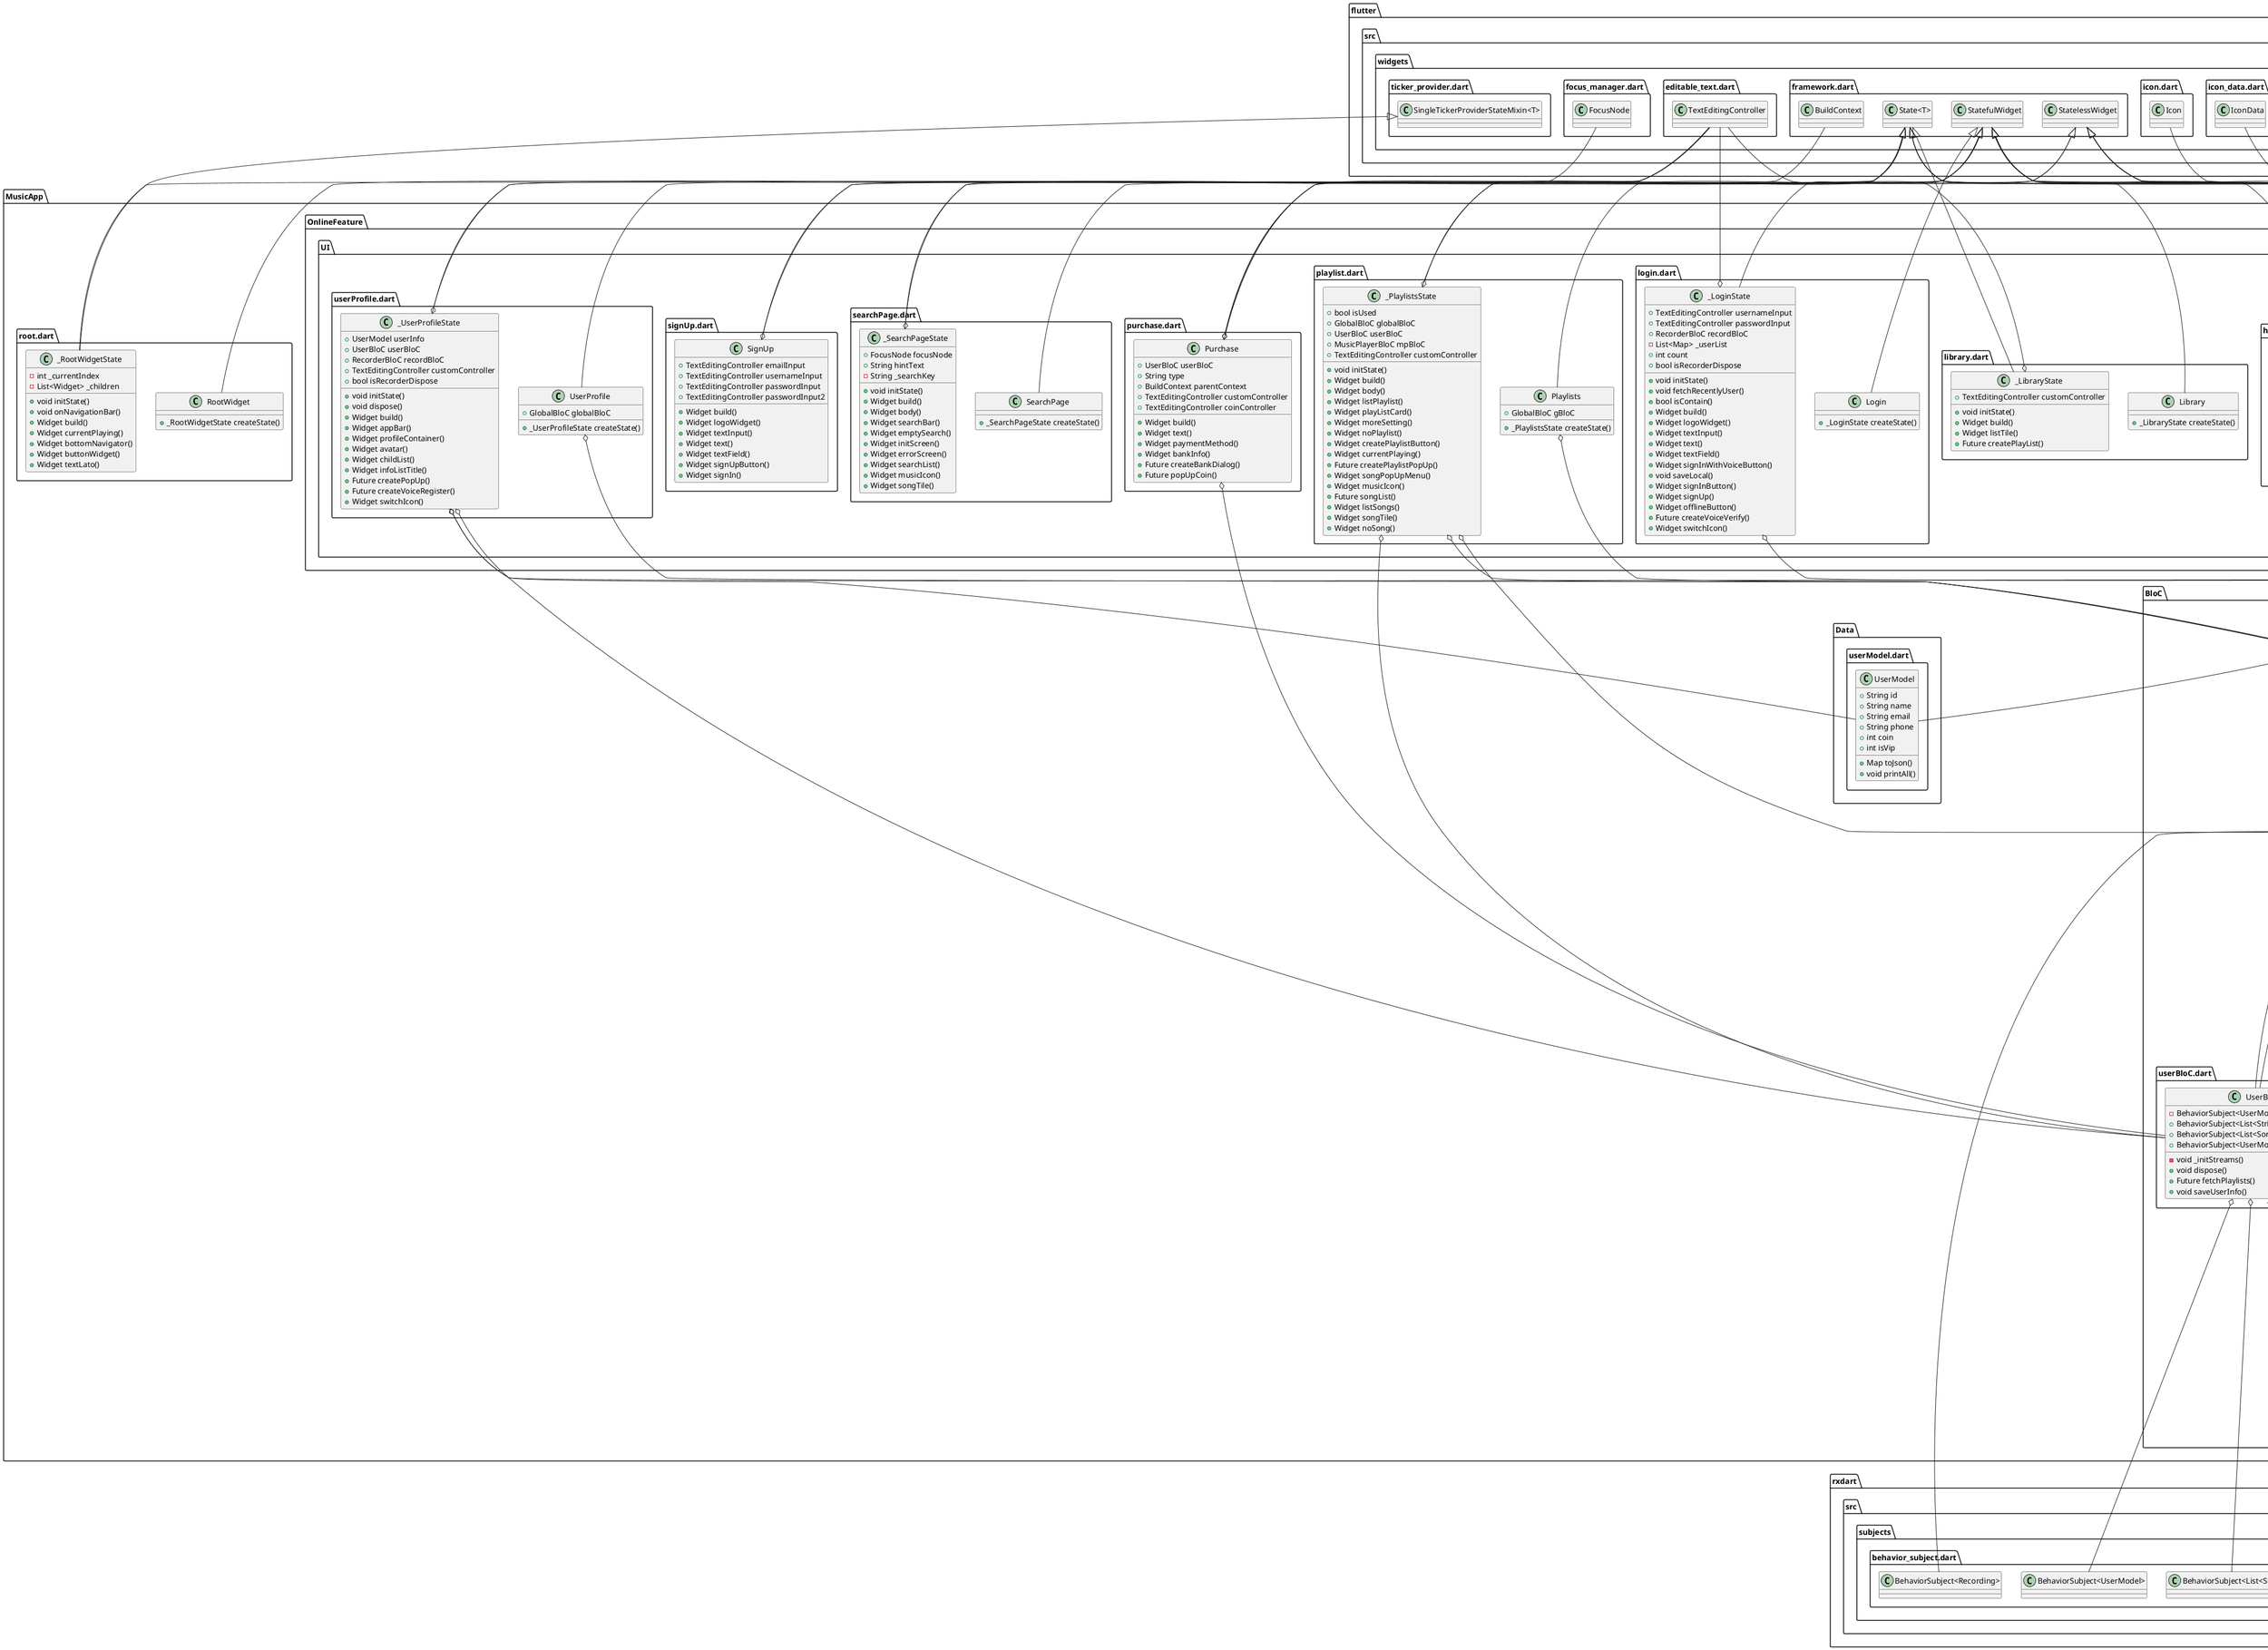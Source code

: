 @startuml
set namespaceSeparator ::

class "MusicApp::BloC::globalBloC.dart::GlobalBloC" {
  +UserBloC userBloC
  +MusicPlayerBloC mpBloC
  +void dispose()
}

"MusicApp::BloC::globalBloC.dart::GlobalBloC" o-- "MusicApp::BloC::userBloC.dart::UserBloC"
"MusicApp::BloC::globalBloC.dart::GlobalBloC" o-- "MusicApp::BloC::musicplayerBloC.dart::MusicPlayerBloC"

class "MusicApp::BloC::musicplayerBloC.dart::PlayerState" {
  +int index
  {static} +List<PlayerState> values
  {static} +PlayerState stopped
  {static} +PlayerState playing
  {static} +PlayerState paused
}

"MusicApp::BloC::musicplayerBloC.dart::PlayerState" o-- "MusicApp::BloC::musicplayerBloC.dart::PlayerState"

class "MusicApp::BloC::musicplayerBloC.dart::PlayerMode" {
  +int index
  {static} +List<PlayerMode> values
  {static} +PlayerMode shuffle
  {static} +PlayerMode repeat
  {static} +PlayerMode normal
}

"MusicApp::BloC::musicplayerBloC.dart::PlayerMode" o-- "MusicApp::BloC::musicplayerBloC.dart::PlayerMode"

class "MusicApp::BloC::musicplayerBloC.dart::MusicPlayerBloC" {
  +BehaviorSubject<List<Song>> onlineSongs
  +BehaviorSubject<List<Song>> recently
  +BehaviorSubject<List<Song>> favourite
  -BehaviorSubject<List<Song>> _offlineSongs
  +BehaviorSubject<bool> isUsed
  +BehaviorSubject<bool> fromDB
  +bool isDispose
  -MusicFinder _audioPlayer
  -Duration _duration
  -BehaviorSubject<Duration> _position
  -BehaviorSubject<PlayerState> _playerState
  -BehaviorSubject<PlayerMode> _playerMode
  -BehaviorSubject<Song> _currentSong
  -BehaviorSubject<MapEntry<List<Song>, List<Song>>> _currPlaylist
  +BehaviorSubject<List<Song>> songList
  +BehaviorSubject<MapEntry<List<Song>, List<Song>>> currentPlaying
  +BehaviorSubject<Song> currentSong
  +bool isPlaying
  +bool isPaused
  +bool isShuffle
  +bool isRepeat
  +Duration duration
  +BehaviorSubject<Duration> position
  +BehaviorSubject<PlayerState> playerState
  +BehaviorSubject<PlayerMode> playerMode
  +void dispose()
  -void _initStreams()
  -void _initCurrentSong()
  -void _initAudioPlayer()
  +Future fetchFromDB()
  +Future fetchFavourite()
  +Future fetchAllSongDB()
  +Future fetchSongs()
  +Future fetchRecently()
  +void updatePlaylist()
  +void playMode()
  +void updatePosition()
  +void audioSeek()
  +void updateRecent()
  -String _encodeSongToJson()
  -Song _decodeSongFromJson()
  +Song songFromJson()
  +Map songToMap()
  +void handleSong()
  +void play()
  +void pause()
  +void stop()
  +void next()
  +void prev()
  +void playRandomSong()
  +void onComplete()
}

"MusicApp::BloC::musicplayerBloC.dart::MusicPlayerBloC" o-- "rxdart::src::subjects::behavior_subject.dart::BehaviorSubject<List<Song>>"
"MusicApp::BloC::musicplayerBloC.dart::MusicPlayerBloC" o-- "rxdart::src::subjects::behavior_subject.dart::BehaviorSubject<bool>"
"MusicApp::BloC::musicplayerBloC.dart::MusicPlayerBloC" o-- "flute_music_player::flute_music_player.dart::MusicFinder"
"MusicApp::BloC::musicplayerBloC.dart::MusicPlayerBloC" o-- "rxdart::src::subjects::behavior_subject.dart::BehaviorSubject<Duration>"
"MusicApp::BloC::musicplayerBloC.dart::MusicPlayerBloC" o-- "rxdart::src::subjects::behavior_subject.dart::BehaviorSubject<PlayerState>"
"MusicApp::BloC::musicplayerBloC.dart::MusicPlayerBloC" o-- "rxdart::src::subjects::behavior_subject.dart::BehaviorSubject<PlayerMode>"
"MusicApp::BloC::musicplayerBloC.dart::MusicPlayerBloC" o-- "rxdart::src::subjects::behavior_subject.dart::BehaviorSubject<Song>"
"MusicApp::BloC::musicplayerBloC.dart::MusicPlayerBloC" o-- "rxdart::src::subjects::behavior_subject.dart::BehaviorSubject<MapEntry<List<Song>, List<Song>>>"

class "MusicApp::BloC::recoderBloC.dart::RecorderBloC" {
  +LocalFileSystem localFileSystem
  +bool isDispose
  -FlutterAudioRecorder _recorder
  -BehaviorSubject<Recording> _currRecord
  +File currentFile
  -Timer _t
  +bool wasUsed
  +int count
  +BehaviorSubject<Recording> currentRecord
  +void initStream()
  +void initRecoder()
  +void dispose()
  +void checkExistFile()
  +void start()
  +void stop()
}

"MusicApp::BloC::recoderBloC.dart::RecorderBloC" o-- "file::src::backends::local::local_file_system.dart::LocalFileSystem"
"MusicApp::BloC::recoderBloC.dart::RecorderBloC" o-- "flutter_audio_recorder::flutter_audio_recorder.dart::FlutterAudioRecorder"
"MusicApp::BloC::recoderBloC.dart::RecorderBloC" o-- "rxdart::src::subjects::behavior_subject.dart::BehaviorSubject<Recording>"
"MusicApp::BloC::recoderBloC.dart::RecorderBloC" o-- "file::src::interface::file.dart::File"
"MusicApp::BloC::recoderBloC.dart::RecorderBloC" o-- "dart::async::Timer"

class "MusicApp::BloC::userBloC.dart::UserBloC" {
  -BehaviorSubject<UserModel> _userInfo
  +BehaviorSubject<List<String>> playlists
  +BehaviorSubject<List<Song>> currentPlaylist
  +BehaviorSubject<UserModel> userInfo
  -void _initStreams()
  +void dispose()
  +Future fetchPlaylists()
  +void saveUserInfo()
}

"MusicApp::BloC::userBloC.dart::UserBloC" o-- "rxdart::src::subjects::behavior_subject.dart::BehaviorSubject<UserModel>"
"MusicApp::BloC::userBloC.dart::UserBloC" o-- "rxdart::src::subjects::behavior_subject.dart::BehaviorSubject<List<String>>"
"MusicApp::BloC::userBloC.dart::UserBloC" o-- "rxdart::src::subjects::behavior_subject.dart::BehaviorSubject<List<Song>>"

class "MusicApp::Custom::color.dart::ColorCustom" {
  {static} +Color orange
  {static} +Color deepOrange
  {static} +Color grey
  {static} +Color grey1
  {static} +Color brown
  {static} +Color lightBlue
  {static} +Color mediumYellow
  {static} +Color deepRed
  {static} +Color lightPink
  {static} +Color lightBrown
  {static} +Color moreDeepRed
  {static} +Color lightGreen
  {static} +Color lightOrange
  {static} +Color purple
}

"MusicApp::Custom::color.dart::ColorCustom" o-- "dart::ui::Color"

class "MusicApp::Custom::customIcons.dart::IconCustom" {
  {static} -String _kFontFam
  {static} -dynamic _kFontPkg
  {static} +IconData settings_1
  {static} +IconData album_1
  {static} +IconData playlist
  {static} +IconData repeat
  {static} +IconData shuffle
  {static} +IconData mymusic
}

"MusicApp::Custom::customIcons.dart::IconCustom" o-- "flutter::src::widgets::icon_data.dart::IconData"

class "MusicApp::Custom::customMarquee.dart::CustomMarquee" {
  +String str
  +double size
  +FontWeight fontWeight
  +Color color
  +Widget build()
}

"MusicApp::Custom::customMarquee.dart::CustomMarquee" o-- "dart::ui::FontWeight"
"MusicApp::Custom::customMarquee.dart::CustomMarquee" o-- "dart::ui::Color"
"flutter::src::widgets::framework.dart::StatelessWidget" <|-- "MusicApp::Custom::customMarquee.dart::CustomMarquee"

class "MusicApp::Custom::customText.dart::TextLato" {
  +String str
  +Color color
  +double size
  +FontWeight fontWeight
  +Widget build()
}

"MusicApp::Custom::customText.dart::TextLato" o-- "dart::ui::Color"
"MusicApp::Custom::customText.dart::TextLato" o-- "dart::ui::FontWeight"
"flutter::src::widgets::framework.dart::StatelessWidget" <|-- "MusicApp::Custom::customText.dart::TextLato"

class "MusicApp::Custom::sizeConfig.dart::SizeConfig" {
  {static} -MediaQueryData _mediaQueryData
  {static} +double screenWidth
  {static} +double screenHeight
  {static} +double blockSizeHorizontal
  {static} +double blockSizeVertical
  {static} -double _safeAreaHorizontal
  {static} -double _safeAreaVertical
  {static} +double safeBlockHorizontal
  {static} +double safeBlockVertical
  +void init()
  +void printAllDetail()
}

"MusicApp::Custom::sizeConfig.dart::SizeConfig" o-- "flutter::src::widgets::media_query.dart::MediaQueryData"

class "MusicApp::Data::userModel.dart::UserModel" {
  +String id
  +String name
  +String email
  +String phone
  +int coin
  +int isVip
  +Map toJson()
  +void printAll()
}

class "MusicApp::Feature::currentPlaying.dart::CurrentPlayBar" {
  -GlobalBloC _gBloC
  +CurrentPlayBarState createState()
}

"MusicApp::Feature::currentPlaying.dart::CurrentPlayBar" o-- "MusicApp::BloC::globalBloC.dart::GlobalBloC"
"flutter::src::widgets::framework.dart::StatefulWidget" <|-- "MusicApp::Feature::currentPlaying.dart::CurrentPlayBar"

class "MusicApp::Feature::currentPlaying.dart::CurrentPlayBarState" {
  +Widget build()
  +Widget playIconButton()
}

"flutter::src::widgets::framework.dart::State<T>" <|-- "MusicApp::Feature::currentPlaying.dart::CurrentPlayBarState"

class "MusicApp::Feature::downloadlist.dart::Downloadlist" {
  -bool _isOnline
  +DownloadlistState createState()
}

"flutter::src::widgets::framework.dart::StatefulWidget" <|-- "MusicApp::Feature::downloadlist.dart::Downloadlist"

class "MusicApp::Feature::downloadlist.dart::DownloadlistState" {
  -List _filterList
  -List _songList
  -String _filterkey
  +bool isUsed
  +void initState()
  +Widget build()
  +Widget onlineHandle()
  +Widget offlineHandle()
  +Widget userButton()
  +Widget appBar()
  +Widget shuffleButton()
  +Widget searchBar()
  +Widget empTylist()
  +Widget musicList()
  +Widget musicIcon()
  +Widget musicArt()
  +Widget songTile()
}

"flutter::src::widgets::framework.dart::State<T>" <|-- "MusicApp::Feature::downloadlist.dart::DownloadlistState"

class "MusicApp::Feature::musicPlayer.dart::MusicPlayer" {
  +GlobalBloC globalBloC
  +MusicPlayerState createState()
}

"MusicApp::Feature::musicPlayer.dart::MusicPlayer" o-- "MusicApp::BloC::globalBloC.dart::GlobalBloC"
"flutter::src::widgets::framework.dart::StatefulWidget" <|-- "MusicApp::Feature::musicPlayer.dart::MusicPlayer"

class "MusicApp::Feature::musicPlayer.dart::MusicPlayerState" {
  +UserBloC userBloC
  +MusicPlayerBloC mpBloC
  +Icon iconPlay
  +Icon iconPause
  +Widget dropDownButton()
  +void initState()
  +void dispose()
  +Widget build()
  +Widget body()
  +Widget imageDecoration()
  +Widget albumArtCover()
  +Widget songInfo()
  +Widget favoritePlayListButton()
  +Widget musicControl()
  +Widget musicSlider()
  +Widget controlButton()
  +Widget text()
  +Future addPlayList()
  +Widget listPlaylist()
  +Widget playListCard()
  +Widget noPlaylist()
  +Future currentPlaylist()
  +Widget songList()
  +Widget songTile()
}

"MusicApp::Feature::musicPlayer.dart::MusicPlayerState" o-- "MusicApp::BloC::userBloC.dart::UserBloC"
"MusicApp::Feature::musicPlayer.dart::MusicPlayerState" o-- "MusicApp::BloC::musicplayerBloC.dart::MusicPlayerBloC"
"MusicApp::Feature::musicPlayer.dart::MusicPlayerState" o-- "flutter::src::widgets::icon.dart::Icon"
"flutter::src::widgets::framework.dart::State<T>" <|-- "MusicApp::Feature::musicPlayer.dart::MusicPlayerState"

class "MusicApp::main.dart::MyApp" {
  +Widget build()
}

"flutter::src::widgets::framework.dart::StatelessWidget" <|-- "MusicApp::main.dart::MyApp"

class "MusicApp::myMusic.dart::GoOffline" {
  +GlobalBloC gBloC
  +Widget build()
}

"MusicApp::myMusic.dart::GoOffline" o-- "MusicApp::BloC::globalBloC.dart::GlobalBloC"
"flutter::src::widgets::framework.dart::StatelessWidget" <|-- "MusicApp::myMusic.dart::GoOffline"

class "MusicApp::myMusic.dart::GoOnline" {
  +UserModel userInfo
  +GlobalBloC gBloC
  +Widget build()
}

"MusicApp::myMusic.dart::GoOnline" o-- "MusicApp::Data::userModel.dart::UserModel"
"MusicApp::myMusic.dart::GoOnline" o-- "MusicApp::BloC::globalBloC.dart::GlobalBloC"
"flutter::src::widgets::framework.dart::StatelessWidget" <|-- "MusicApp::myMusic.dart::GoOnline"

class "MusicApp::OnlineFeature::UI::homePage.dart::HomePage" {
  +_HomePageState createState()
}

"flutter::src::widgets::framework.dart::StatefulWidget" <|-- "MusicApp::OnlineFeature::UI::homePage.dart::HomePage"

class "MusicApp::OnlineFeature::UI::homePage.dart::_HomePageState" {
  +Widget build()
  +Widget appBar()
  +Widget recentlyList()
  +Widget favouriteList()
  +Widget offlineList()
  +Widget songTile()
  +Widget songDecoration()
  +Widget buttonWidget()
  +Widget circleLoading()
  +Widget retryLoading()
}

"flutter::src::widgets::framework.dart::State<T>" <|-- "MusicApp::OnlineFeature::UI::homePage.dart::_HomePageState"

class "MusicApp::OnlineFeature::UI::library.dart::Library" {
  +_LibraryState createState()
}

"flutter::src::widgets::framework.dart::StatefulWidget" <|-- "MusicApp::OnlineFeature::UI::library.dart::Library"

class "MusicApp::OnlineFeature::UI::library.dart::_LibraryState" {
  +TextEditingController customController
  +void initState()
  +Widget build()
  +Widget listTile()
  +Future createPlayList()
}

"MusicApp::OnlineFeature::UI::library.dart::_LibraryState" o-- "flutter::src::widgets::editable_text.dart::TextEditingController"
"flutter::src::widgets::framework.dart::State<T>" <|-- "MusicApp::OnlineFeature::UI::library.dart::_LibraryState"

class "MusicApp::OnlineFeature::UI::login.dart::Login" {
  +_LoginState createState()
}

"flutter::src::widgets::framework.dart::StatefulWidget" <|-- "MusicApp::OnlineFeature::UI::login.dart::Login"

class "MusicApp::OnlineFeature::UI::login.dart::_LoginState" {
  +TextEditingController usernameInput
  +TextEditingController passwordInput
  +RecorderBloC recordBloC
  -List<Map> _userList
  +int count
  +bool isRecorderDispose
  +void initState()
  +void fetchRecentlyUser()
  +bool isContain()
  +Widget build()
  +Widget logoWidget()
  +Widget textInput()
  +Widget text()
  +Widget textField()
  +Widget signInWithVoiceButton()
  +void saveLocal()
  +Widget signInButton()
  +Widget signUp()
  +Widget offlineButton()
  +Future createVoiceVerify()
  +Widget switchIcon()
}

"MusicApp::OnlineFeature::UI::login.dart::_LoginState" o-- "flutter::src::widgets::editable_text.dart::TextEditingController"
"MusicApp::OnlineFeature::UI::login.dart::_LoginState" o-- "MusicApp::BloC::recoderBloC.dart::RecorderBloC"
"flutter::src::widgets::framework.dart::State<T>" <|-- "MusicApp::OnlineFeature::UI::login.dart::_LoginState"

class "MusicApp::OnlineFeature::UI::playlist.dart::Playlists" {
  +GlobalBloC gBloC
  +_PlaylistsState createState()
}

"MusicApp::OnlineFeature::UI::playlist.dart::Playlists" o-- "MusicApp::BloC::globalBloC.dart::GlobalBloC"
"flutter::src::widgets::framework.dart::StatefulWidget" <|-- "MusicApp::OnlineFeature::UI::playlist.dart::Playlists"

class "MusicApp::OnlineFeature::UI::playlist.dart::_PlaylistsState" {
  +bool isUsed
  +GlobalBloC globalBloC
  +UserBloC userBloC
  +MusicPlayerBloC mpBloC
  +TextEditingController customController
  +void initState()
  +Widget build()
  +Widget body()
  +Widget listPlaylist()
  +Widget playListCard()
  +Widget moreSetting()
  +Widget noPlaylist()
  +Widget createPlaylistButton()
  +Widget currentPlaying()
  +Future createPlaylistPopUp()
  +Widget songPopUpMenu()
  +Widget musicIcon()
  +Future songList()
  +Widget listSongs()
  +Widget songTile()
  +Widget noSong()
}

"MusicApp::OnlineFeature::UI::playlist.dart::_PlaylistsState" o-- "MusicApp::BloC::globalBloC.dart::GlobalBloC"
"MusicApp::OnlineFeature::UI::playlist.dart::_PlaylistsState" o-- "MusicApp::BloC::userBloC.dart::UserBloC"
"MusicApp::OnlineFeature::UI::playlist.dart::_PlaylistsState" o-- "MusicApp::BloC::musicplayerBloC.dart::MusicPlayerBloC"
"MusicApp::OnlineFeature::UI::playlist.dart::_PlaylistsState" o-- "flutter::src::widgets::editable_text.dart::TextEditingController"
"flutter::src::widgets::framework.dart::State<T>" <|-- "MusicApp::OnlineFeature::UI::playlist.dart::_PlaylistsState"

class "MusicApp::OnlineFeature::UI::purchase.dart::Purchase" {
  +UserBloC userBloC
  +String type
  +BuildContext parentContext
  +TextEditingController customController
  +TextEditingController coinController
  +Widget build()
  +Widget text()
  +Widget paymentMethod()
  +Widget bankInfo()
  +Future createBankDialog()
  +Future popUpCoin()
}

"MusicApp::OnlineFeature::UI::purchase.dart::Purchase" o-- "MusicApp::BloC::userBloC.dart::UserBloC"
"MusicApp::OnlineFeature::UI::purchase.dart::Purchase" o-- "flutter::src::widgets::framework.dart::BuildContext"
"MusicApp::OnlineFeature::UI::purchase.dart::Purchase" o-- "flutter::src::widgets::editable_text.dart::TextEditingController"
"flutter::src::widgets::framework.dart::StatelessWidget" <|-- "MusicApp::OnlineFeature::UI::purchase.dart::Purchase"

class "MusicApp::OnlineFeature::UI::searchPage.dart::SearchPage" {
  +_SearchPageState createState()
}

"flutter::src::widgets::framework.dart::StatefulWidget" <|-- "MusicApp::OnlineFeature::UI::searchPage.dart::SearchPage"

class "MusicApp::OnlineFeature::UI::searchPage.dart::_SearchPageState" {
  +FocusNode focusNode
  +String hintText
  -String _searchKey
  +void initState()
  +Widget build()
  +Widget body()
  +Widget searchBar()
  +Widget emptySearch()
  +Widget initScreen()
  +Widget errorScreen()
  +Widget searchList()
  +Widget musicIcon()
  +Widget songTile()
}

"MusicApp::OnlineFeature::UI::searchPage.dart::_SearchPageState" o-- "flutter::src::widgets::focus_manager.dart::FocusNode"
"flutter::src::widgets::framework.dart::State<T>" <|-- "MusicApp::OnlineFeature::UI::searchPage.dart::_SearchPageState"

class "MusicApp::OnlineFeature::UI::signUp.dart::SignUp" {
  +TextEditingController emailInput
  +TextEditingController usernameInput
  +TextEditingController passwordInput
  +TextEditingController passwordInput2
  +Widget build()
  +Widget logoWidget()
  +Widget textInput()
  +Widget text()
  +Widget textField()
  +Widget signUpButton()
  +Widget signIn()
}

"MusicApp::OnlineFeature::UI::signUp.dart::SignUp" o-- "flutter::src::widgets::editable_text.dart::TextEditingController"
"flutter::src::widgets::framework.dart::StatelessWidget" <|-- "MusicApp::OnlineFeature::UI::signUp.dart::SignUp"

class "MusicApp::OnlineFeature::UI::userProfile.dart::UserProfile" {
  +GlobalBloC globalBloC
  +_UserProfileState createState()
}

"MusicApp::OnlineFeature::UI::userProfile.dart::UserProfile" o-- "MusicApp::BloC::globalBloC.dart::GlobalBloC"
"flutter::src::widgets::framework.dart::StatefulWidget" <|-- "MusicApp::OnlineFeature::UI::userProfile.dart::UserProfile"

class "MusicApp::OnlineFeature::UI::userProfile.dart::_UserProfileState" {
  +UserModel userInfo
  +UserBloC userBloC
  +RecorderBloC recordBloC
  +TextEditingController customController
  +bool isRecorderDispose
  +void initState()
  +void dispose()
  +Widget build()
  +Widget appBar()
  +Widget profileContainer()
  +Widget avatar()
  +Widget childList()
  +Widget infoListTitle()
  +Future createPopUp()
  +Future createVoiceRegister()
  +Widget switchIcon()
}

"MusicApp::OnlineFeature::UI::userProfile.dart::_UserProfileState" o-- "MusicApp::Data::userModel.dart::UserModel"
"MusicApp::OnlineFeature::UI::userProfile.dart::_UserProfileState" o-- "MusicApp::BloC::userBloC.dart::UserBloC"
"MusicApp::OnlineFeature::UI::userProfile.dart::_UserProfileState" o-- "MusicApp::BloC::recoderBloC.dart::RecorderBloC"
"MusicApp::OnlineFeature::UI::userProfile.dart::_UserProfileState" o-- "flutter::src::widgets::editable_text.dart::TextEditingController"
"flutter::src::widgets::framework.dart::State<T>" <|-- "MusicApp::OnlineFeature::UI::userProfile.dart::_UserProfileState"

class "MusicApp::root.dart::RootWidget" {
  +_RootWidgetState createState()
}

"flutter::src::widgets::framework.dart::StatefulWidget" <|-- "MusicApp::root.dart::RootWidget"

class "MusicApp::root.dart::_RootWidgetState" {
  -int _currentIndex
  -List<Widget> _children
  +void initState()
  +void onNavigationBar()
  +Widget build()
  +Widget currentPlaying()
  +Widget bottomNavigator()
  +Widget buttonWidget()
  +Widget textLato()
}

"flutter::src::widgets::framework.dart::State<T>" <|-- "MusicApp::root.dart::_RootWidgetState"
"flutter::src::widgets::ticker_provider.dart::SingleTickerProviderStateMixin<T>" <|-- "MusicApp::root.dart::_RootWidgetState"


@enduml